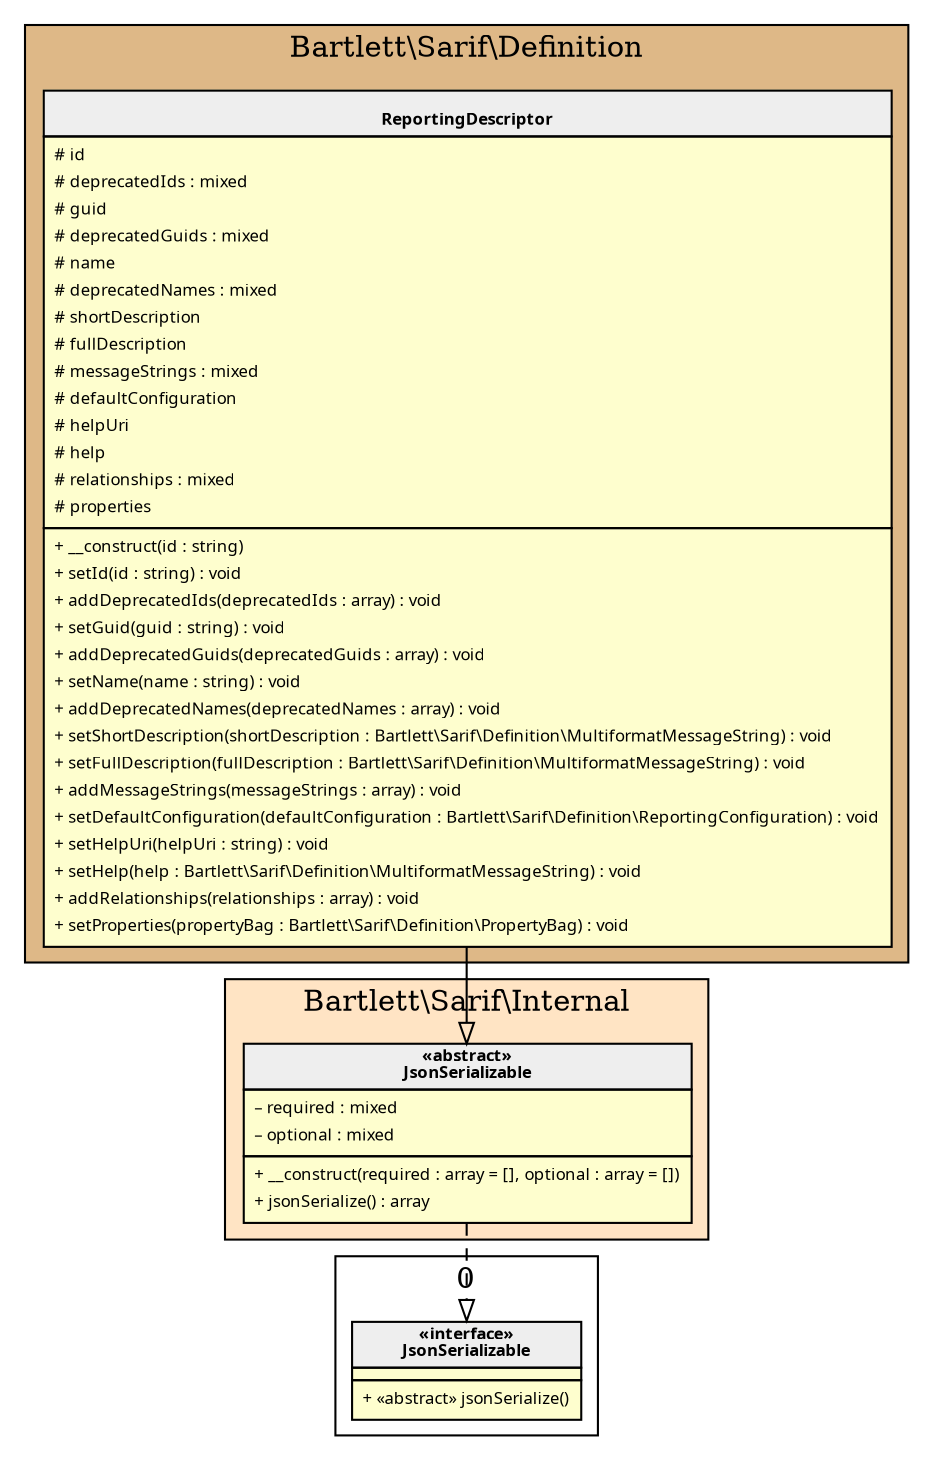 digraph {
  graph [name="G" overlap="false" rankdir="TB" bgcolor="transparent"]
  node [fontname="Verdana" fontsize=8 shape="none" margin=0 fillcolor="#FEFECE" style="filled"]
  edge [fontname="Verdana" fontsize=8]
  subgraph cluster_0 {
    graph [bgcolor="BurlyWood"]
    label = "Bartlett\\Sarif\\Definition"
    "Bartlett\\Sarif\\Definition\\ReportingDescriptor" [shape="none" label=<
<table cellspacing="0" border="0" cellborder="1">
    <tr><td bgcolor="#eeeeee"><b><br/>ReportingDescriptor</b></td></tr>
    <tr><td><table border="0" cellspacing="0" cellpadding="2">
    <tr><td align="left"># id</td></tr>
    <tr><td align="left"># deprecatedIds : mixed</td></tr>
    <tr><td align="left"># guid</td></tr>
    <tr><td align="left"># deprecatedGuids : mixed</td></tr>
    <tr><td align="left"># name</td></tr>
    <tr><td align="left"># deprecatedNames : mixed</td></tr>
    <tr><td align="left"># shortDescription</td></tr>
    <tr><td align="left"># fullDescription</td></tr>
    <tr><td align="left"># messageStrings : mixed</td></tr>
    <tr><td align="left"># defaultConfiguration</td></tr>
    <tr><td align="left"># helpUri</td></tr>
    <tr><td align="left"># help</td></tr>
    <tr><td align="left"># relationships : mixed</td></tr>
    <tr><td align="left"># properties</td></tr>
</table></td></tr>
    <tr><td><table border="0" cellspacing="0" cellpadding="2">
    <tr><td align="left">+ __construct(id : string)</td></tr>
    <tr><td align="left">+ setId(id : string) : void</td></tr>
    <tr><td align="left">+ addDeprecatedIds(deprecatedIds : array) : void</td></tr>
    <tr><td align="left">+ setGuid(guid : string) : void</td></tr>
    <tr><td align="left">+ addDeprecatedGuids(deprecatedGuids : array) : void</td></tr>
    <tr><td align="left">+ setName(name : string) : void</td></tr>
    <tr><td align="left">+ addDeprecatedNames(deprecatedNames : array) : void</td></tr>
    <tr><td align="left">+ setShortDescription(shortDescription : Bartlett\\Sarif\\Definition\\MultiformatMessageString) : void</td></tr>
    <tr><td align="left">+ setFullDescription(fullDescription : Bartlett\\Sarif\\Definition\\MultiformatMessageString) : void</td></tr>
    <tr><td align="left">+ addMessageStrings(messageStrings : array) : void</td></tr>
    <tr><td align="left">+ setDefaultConfiguration(defaultConfiguration : Bartlett\\Sarif\\Definition\\ReportingConfiguration) : void</td></tr>
    <tr><td align="left">+ setHelpUri(helpUri : string) : void</td></tr>
    <tr><td align="left">+ setHelp(help : Bartlett\\Sarif\\Definition\\MultiformatMessageString) : void</td></tr>
    <tr><td align="left">+ addRelationships(relationships : array) : void</td></tr>
    <tr><td align="left">+ setProperties(propertyBag : Bartlett\\Sarif\\Definition\\PropertyBag) : void</td></tr>
</table></td></tr>
</table>>]
  }
  subgraph cluster_1 {
    graph [bgcolor="Bisque"]
    label = "Bartlett\\Sarif\\Internal"
    "Bartlett\\Sarif\\Internal\\JsonSerializable" [shape="none" label=<
<table cellspacing="0" border="0" cellborder="1">
    <tr><td bgcolor="#eeeeee"><b>«abstract»<br/>JsonSerializable</b></td></tr>
    <tr><td><table border="0" cellspacing="0" cellpadding="2">
    <tr><td align="left">– required : mixed</td></tr>
    <tr><td align="left">– optional : mixed</td></tr>
</table></td></tr>
    <tr><td><table border="0" cellspacing="0" cellpadding="2">
    <tr><td align="left">+ __construct(required : array = [], optional : array = [])</td></tr>
    <tr><td align="left">+ jsonSerialize() : array</td></tr>
</table></td></tr>
</table>>]
  }
  subgraph cluster_2 {
    label = 0
    "JsonSerializable" [shape="none" label=<
<table cellspacing="0" border="0" cellborder="1">
    <tr><td bgcolor="#eeeeee"><b>«interface»<br/>JsonSerializable</b></td></tr>
    <tr><td></td></tr>
    <tr><td><table border="0" cellspacing="0" cellpadding="2">
    <tr><td align="left">+ «abstract» jsonSerialize()</td></tr>
</table></td></tr>
</table>>]
  }
  "Bartlett\\Sarif\\Internal\\JsonSerializable" -> "JsonSerializable" [arrowhead="empty" style="dashed"]
  "Bartlett\\Sarif\\Definition\\ReportingDescriptor" -> "Bartlett\\Sarif\\Internal\\JsonSerializable" [arrowhead="empty" style="filled"]
}
